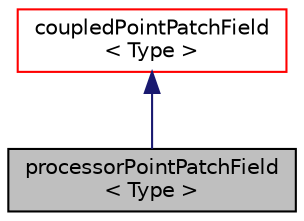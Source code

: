 digraph "processorPointPatchField&lt; Type &gt;"
{
  bgcolor="transparent";
  edge [fontname="Helvetica",fontsize="10",labelfontname="Helvetica",labelfontsize="10"];
  node [fontname="Helvetica",fontsize="10",shape=record];
  Node1 [label="processorPointPatchField\l\< Type \>",height=0.2,width=0.4,color="black", fillcolor="grey75", style="filled" fontcolor="black"];
  Node2 -> Node1 [dir="back",color="midnightblue",fontsize="10",style="solid",fontname="Helvetica"];
  Node2 [label="coupledPointPatchField\l\< Type \>",height=0.2,width=0.4,color="red",URL="$classFoam_1_1coupledPointPatchField.html",tooltip="A Coupled boundary condition for pointField. "];
}
